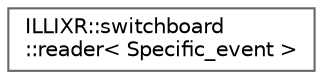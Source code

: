 digraph "Graphical Class Hierarchy"
{
 // LATEX_PDF_SIZE
  bgcolor="transparent";
  edge [fontname=Helvetica,fontsize=10,labelfontname=Helvetica,labelfontsize=10];
  node [fontname=Helvetica,fontsize=10,shape=box,height=0.2,width=0.4];
  rankdir="LR";
  Node0 [id="Node000000",label="ILLIXR::switchboard\l::reader\< Specific_event \>",height=0.2,width=0.4,color="grey40", fillcolor="white", style="filled",URL="$classILLIXR_1_1switchboard_1_1reader.html",tooltip="A handle which can read the latest event on a topic."];
}
